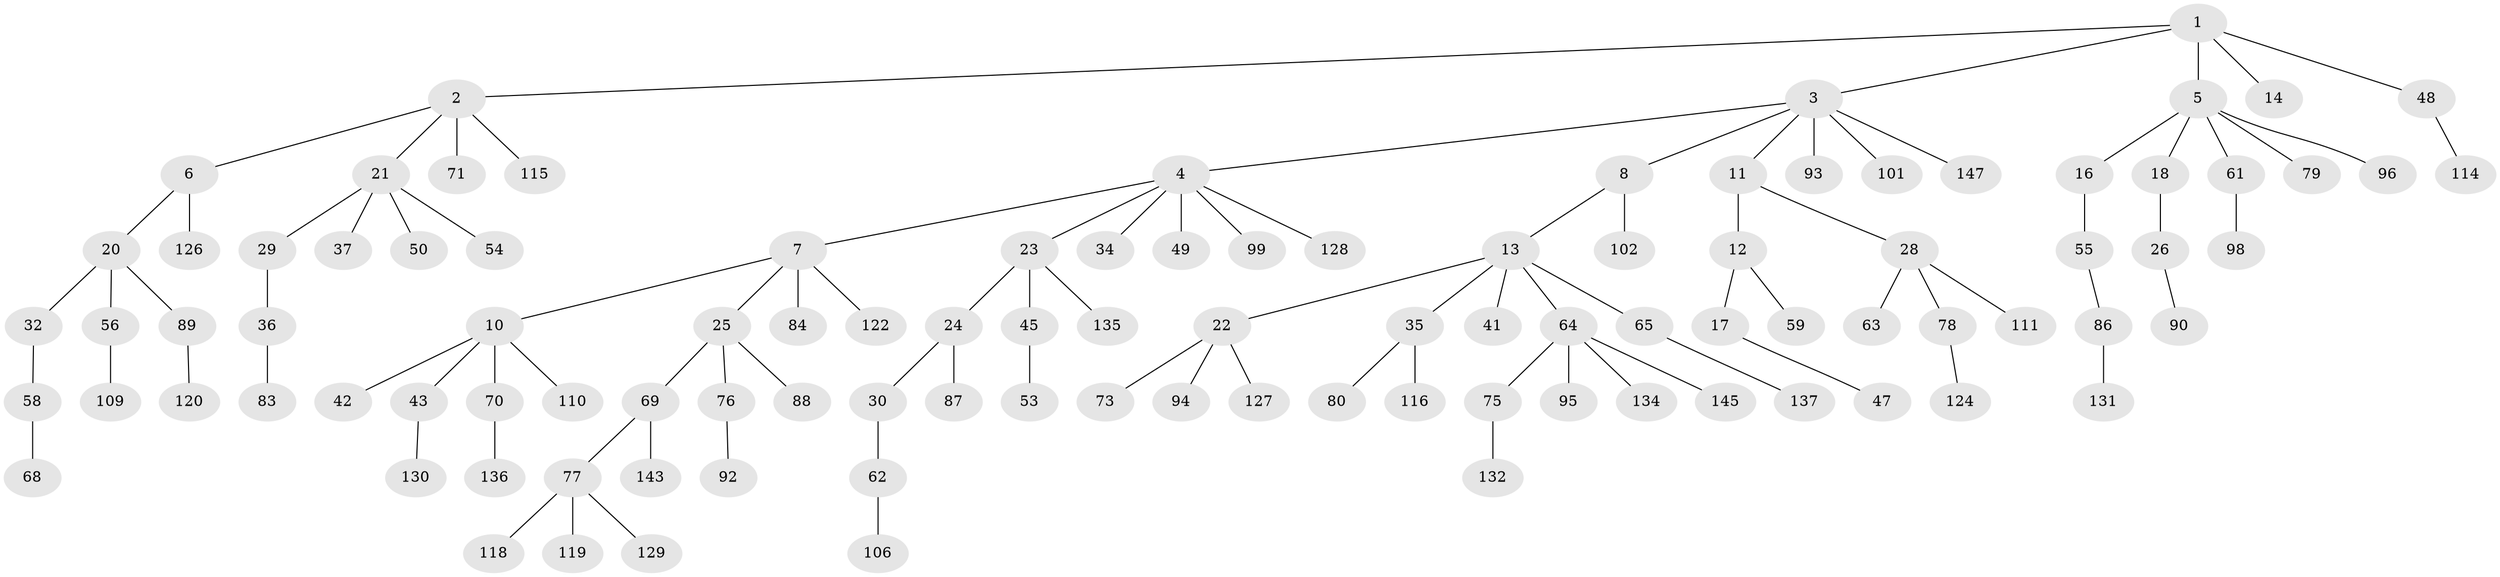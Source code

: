 // Generated by graph-tools (version 1.1) at 2025/24/03/03/25 07:24:07]
// undirected, 103 vertices, 102 edges
graph export_dot {
graph [start="1"]
  node [color=gray90,style=filled];
  1 [super="+38"];
  2;
  3 [super="+19"];
  4 [super="+9"];
  5 [super="+15"];
  6 [super="+52"];
  7 [super="+39"];
  8 [super="+51"];
  10 [super="+40"];
  11 [super="+82"];
  12 [super="+107"];
  13 [super="+33"];
  14;
  16;
  17 [super="+46"];
  18;
  20 [super="+31"];
  21 [super="+27"];
  22 [super="+72"];
  23 [super="+44"];
  24;
  25;
  26 [super="+138"];
  28 [super="+57"];
  29;
  30;
  32;
  34;
  35 [super="+123"];
  36;
  37 [super="+81"];
  41;
  42;
  43 [super="+60"];
  45;
  47;
  48 [super="+85"];
  49;
  50;
  53;
  54;
  55;
  56 [super="+66"];
  58 [super="+144"];
  59 [super="+103"];
  61 [super="+112"];
  62 [super="+67"];
  63;
  64 [super="+74"];
  65;
  68 [super="+142"];
  69 [super="+104"];
  70 [super="+97"];
  71;
  73 [super="+105"];
  75;
  76 [super="+121"];
  77 [super="+100"];
  78 [super="+125"];
  79;
  80;
  83;
  84;
  86 [super="+91"];
  87 [super="+117"];
  88;
  89 [super="+108"];
  90;
  92;
  93;
  94;
  95;
  96;
  98;
  99 [super="+141"];
  101;
  102 [super="+113"];
  106;
  109 [super="+146"];
  110;
  111;
  114;
  115;
  116;
  118;
  119;
  120;
  122;
  124;
  126;
  127 [super="+133"];
  128;
  129;
  130 [super="+139"];
  131;
  132;
  134;
  135;
  136;
  137 [super="+140"];
  143;
  145;
  147;
  1 -- 2;
  1 -- 3;
  1 -- 5;
  1 -- 14;
  1 -- 48;
  2 -- 6;
  2 -- 21;
  2 -- 71;
  2 -- 115;
  3 -- 4;
  3 -- 8;
  3 -- 11;
  3 -- 93;
  3 -- 147;
  3 -- 101;
  4 -- 7;
  4 -- 23;
  4 -- 34;
  4 -- 99;
  4 -- 128;
  4 -- 49;
  5 -- 16;
  5 -- 18;
  5 -- 79;
  5 -- 96;
  5 -- 61;
  6 -- 20;
  6 -- 126;
  7 -- 10;
  7 -- 25;
  7 -- 122;
  7 -- 84;
  8 -- 13;
  8 -- 102;
  10 -- 43;
  10 -- 70;
  10 -- 42;
  10 -- 110;
  11 -- 12;
  11 -- 28;
  12 -- 17;
  12 -- 59;
  13 -- 22;
  13 -- 41;
  13 -- 65;
  13 -- 64;
  13 -- 35;
  16 -- 55;
  17 -- 47;
  18 -- 26;
  20 -- 32;
  20 -- 56;
  20 -- 89;
  21 -- 29;
  21 -- 50;
  21 -- 54;
  21 -- 37;
  22 -- 73;
  22 -- 94;
  22 -- 127;
  23 -- 24;
  23 -- 45;
  23 -- 135;
  24 -- 30;
  24 -- 87;
  25 -- 69;
  25 -- 76;
  25 -- 88;
  26 -- 90;
  28 -- 63;
  28 -- 78;
  28 -- 111;
  29 -- 36;
  30 -- 62;
  32 -- 58;
  35 -- 80;
  35 -- 116;
  36 -- 83;
  43 -- 130;
  45 -- 53;
  48 -- 114;
  55 -- 86;
  56 -- 109;
  58 -- 68;
  61 -- 98;
  62 -- 106;
  64 -- 75;
  64 -- 95;
  64 -- 134;
  64 -- 145;
  65 -- 137;
  69 -- 77;
  69 -- 143;
  70 -- 136;
  75 -- 132;
  76 -- 92;
  77 -- 129;
  77 -- 118;
  77 -- 119;
  78 -- 124;
  86 -- 131;
  89 -- 120;
}
